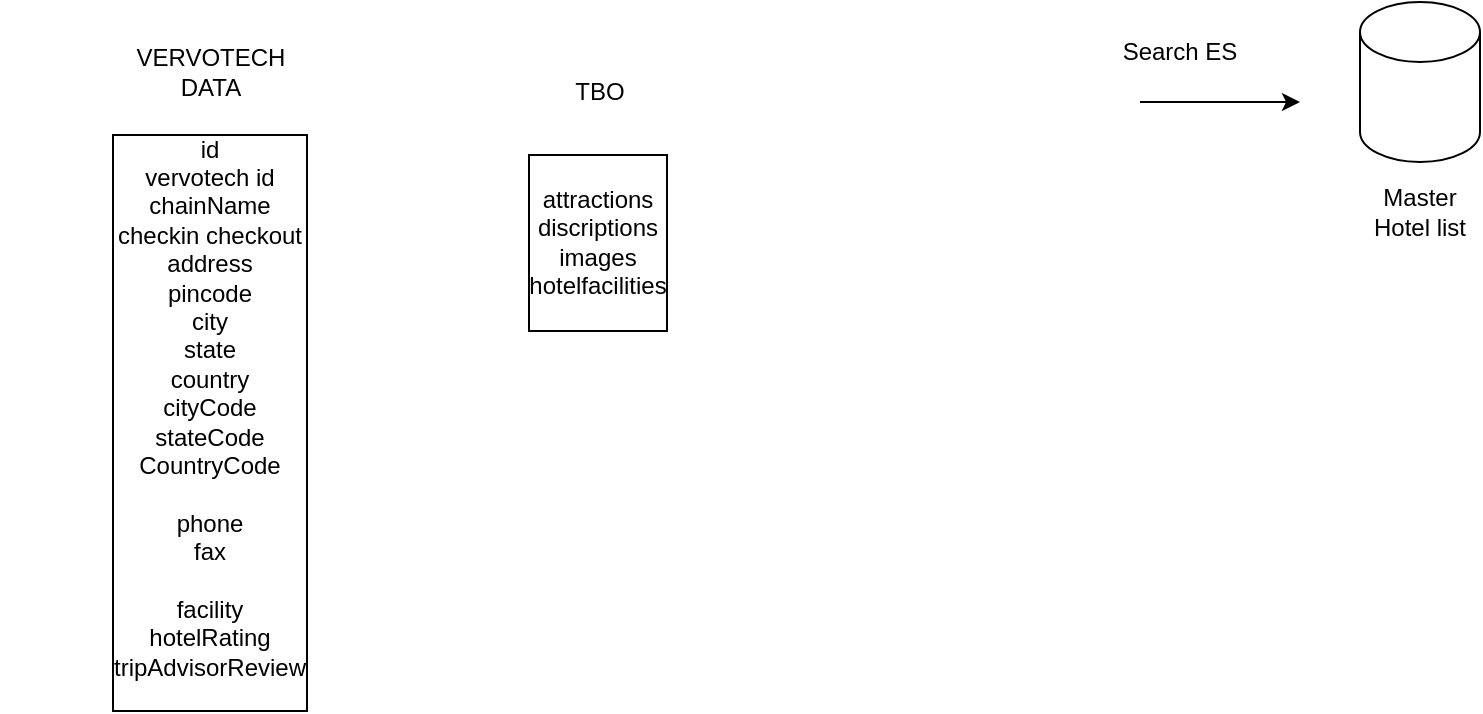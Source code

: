 <mxfile version="26.0.7">
  <diagram name="Page-1" id="1l9ma3UedYaZAsrvFTfW">
    <mxGraphModel dx="1019" dy="472" grid="1" gridSize="10" guides="1" tooltips="1" connect="1" arrows="1" fold="1" page="1" pageScale="1" pageWidth="827" pageHeight="1169" math="0" shadow="0">
      <root>
        <mxCell id="0" />
        <mxCell id="1" parent="0" />
        <mxCell id="kuVfV144gCx7UQeqjRTA-1" value="" style="shape=cylinder3;whiteSpace=wrap;html=1;boundedLbl=1;backgroundOutline=1;size=15;" vertex="1" parent="1">
          <mxGeometry x="720" y="120" width="60" height="80" as="geometry" />
        </mxCell>
        <mxCell id="kuVfV144gCx7UQeqjRTA-2" value="" style="endArrow=classic;html=1;rounded=0;" edge="1" parent="1">
          <mxGeometry width="50" height="50" relative="1" as="geometry">
            <mxPoint x="610" y="170" as="sourcePoint" />
            <mxPoint x="690" y="170" as="targetPoint" />
          </mxGeometry>
        </mxCell>
        <mxCell id="kuVfV144gCx7UQeqjRTA-3" value="Search ES" style="text;html=1;align=center;verticalAlign=middle;whiteSpace=wrap;rounded=0;" vertex="1" parent="1">
          <mxGeometry x="600" y="130" width="60" height="30" as="geometry" />
        </mxCell>
        <mxCell id="kuVfV144gCx7UQeqjRTA-4" value="Master Hotel list" style="text;html=1;align=center;verticalAlign=middle;whiteSpace=wrap;rounded=0;" vertex="1" parent="1">
          <mxGeometry x="720" y="210" width="60" height="30" as="geometry" />
        </mxCell>
        <mxCell id="kuVfV144gCx7UQeqjRTA-6" value="id&lt;div&gt;vervotech id&lt;/div&gt;&lt;div&gt;chainName&lt;/div&gt;&lt;div&gt;checkin checkout&lt;/div&gt;&lt;div&gt;address&lt;/div&gt;&lt;div&gt;pincode&lt;/div&gt;&lt;div&gt;city&lt;/div&gt;&lt;div&gt;state&lt;/div&gt;&lt;div&gt;country&lt;/div&gt;&lt;div&gt;cityCode&lt;/div&gt;&lt;div&gt;stateCode&lt;/div&gt;&lt;div&gt;CountryCode&lt;/div&gt;&lt;div&gt;&lt;br&gt;&lt;/div&gt;&lt;div&gt;phone&lt;/div&gt;&lt;div&gt;fax&lt;/div&gt;&lt;div&gt;&lt;br&gt;&lt;/div&gt;&lt;div&gt;facility&lt;/div&gt;&lt;div&gt;hotelRating&lt;/div&gt;&lt;div&gt;tripAdvisorReview&lt;/div&gt;&lt;div&gt;&lt;br&gt;&lt;/div&gt;" style="text;html=1;align=center;verticalAlign=middle;whiteSpace=wrap;rounded=0;labelBorderColor=default;" vertex="1" parent="1">
          <mxGeometry x="40" y="200" width="210" height="260" as="geometry" />
        </mxCell>
        <mxCell id="kuVfV144gCx7UQeqjRTA-7" value="VERVOTECH DATA" style="text;html=1;align=center;verticalAlign=middle;whiteSpace=wrap;rounded=0;" vertex="1" parent="1">
          <mxGeometry x="107.5" y="140" width="75" height="30" as="geometry" />
        </mxCell>
        <mxCell id="kuVfV144gCx7UQeqjRTA-8" value="TBO" style="text;html=1;align=center;verticalAlign=middle;whiteSpace=wrap;rounded=0;" vertex="1" parent="1">
          <mxGeometry x="310" y="150" width="60" height="30" as="geometry" />
        </mxCell>
        <mxCell id="kuVfV144gCx7UQeqjRTA-11" value="&lt;div&gt;&lt;br&gt;&lt;/div&gt;attractions&lt;div&gt;discriptions&lt;/div&gt;&lt;div&gt;images&lt;/div&gt;&lt;div&gt;hotelfacilities&lt;/div&gt;&lt;div&gt;&lt;br&gt;&lt;/div&gt;" style="text;html=1;align=center;verticalAlign=middle;whiteSpace=wrap;rounded=0;labelBorderColor=default;" vertex="1" parent="1">
          <mxGeometry x="294" y="180" width="90" height="120" as="geometry" />
        </mxCell>
      </root>
    </mxGraphModel>
  </diagram>
</mxfile>
